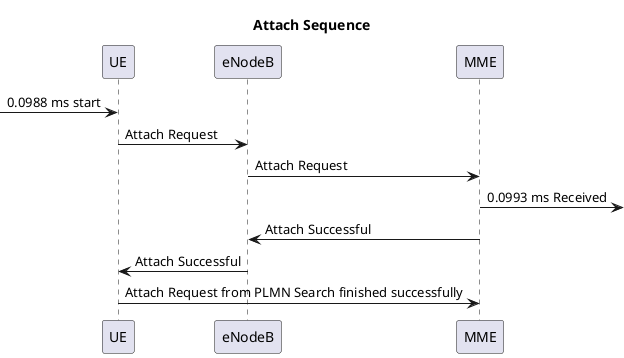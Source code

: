 @startuml
title Attach Sequence
[-> UE: 0.0988 ms start
UE -> eNodeB: Attach Request
eNodeB -> MME: Attach Request
MME ->]: 0.0993 ms Received
MME -> eNodeB: Attach Successful
eNodeB -> UE: Attach Successful
UE -> MME:  Attach Request from PLMN Search finished successfully
@enduml
